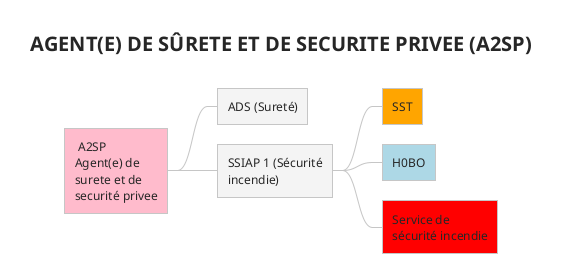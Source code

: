 @startmindmap
'https://plantuml.com/mindmap-diagram
!theme carbon-gray

title AGENT(E) DE SÛRETE ET DE SECURITE PRIVEE (A2SP)


*[#FFBBCC]: A2SP
Agent(e) de surete et de securité privee;

'left side

** ADS (Sureté)

'right side

** SSIAP 1 (Sécurité incendie)
***[#orange] SST
***[#lightblue] H0BO
***[#red] Service de sécurité incendie


@endmindmap

